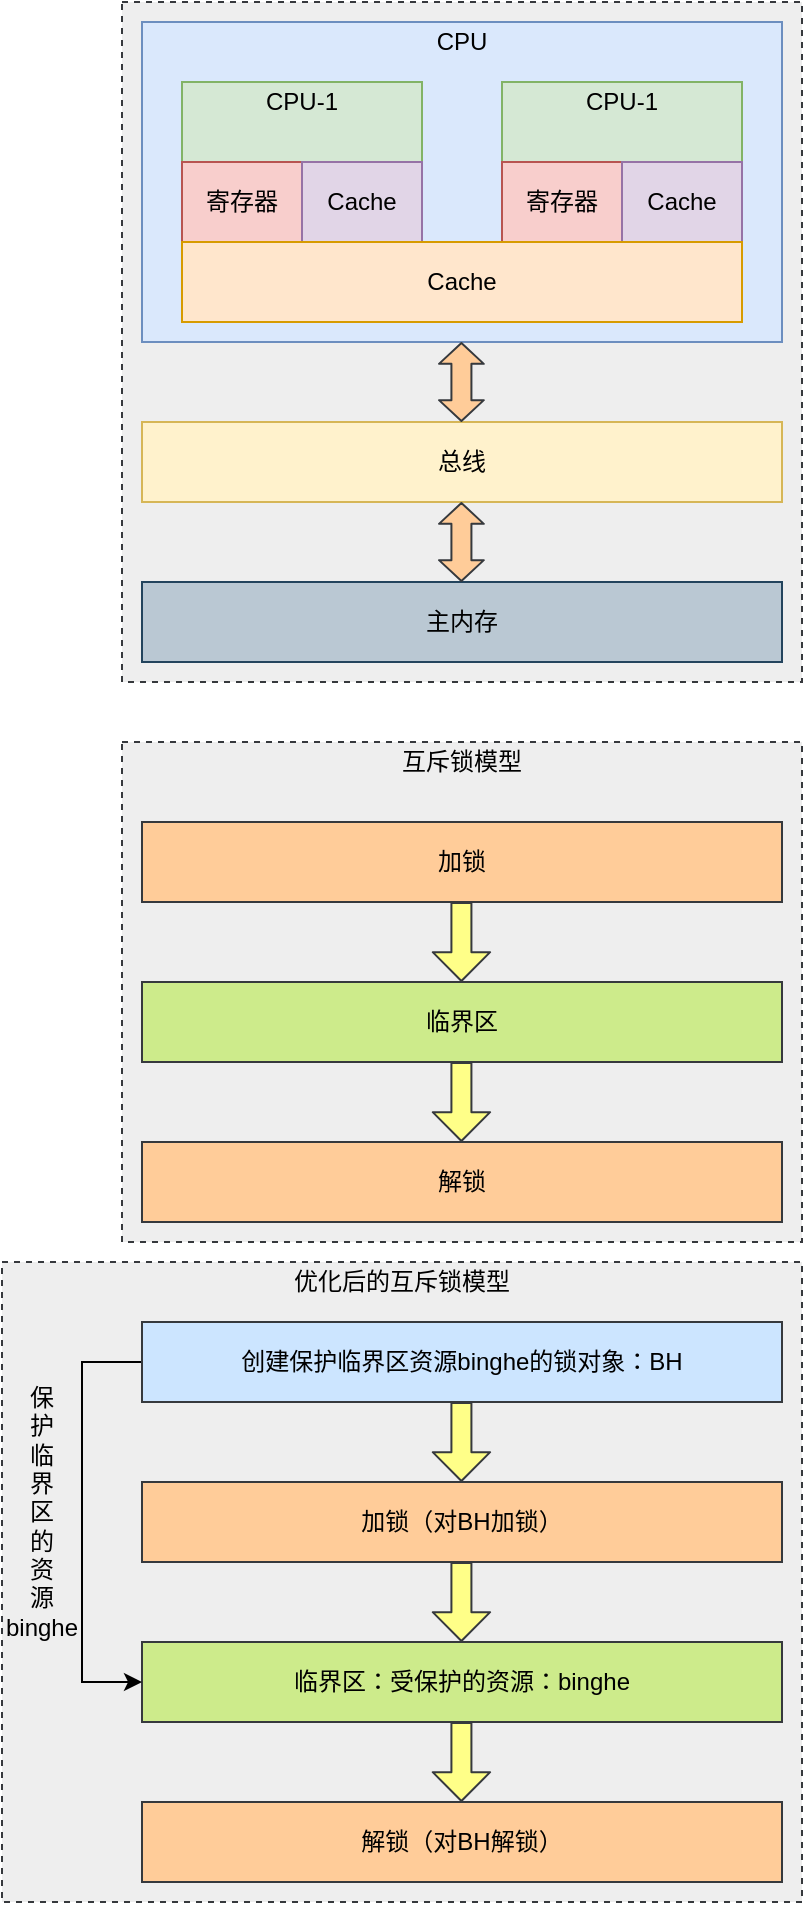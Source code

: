 <mxfile version="14.1.8" type="device"><diagram id="C5RBs43oDa-KdzZeNtuy" name="Page-1"><mxGraphModel dx="805" dy="462" grid="1" gridSize="10" guides="1" tooltips="1" connect="1" arrows="1" fold="1" page="1" pageScale="1" pageWidth="827" pageHeight="1169" math="0" shadow="0"><root><mxCell id="WIyWlLk6GJQsqaUBKTNV-0"/><mxCell id="WIyWlLk6GJQsqaUBKTNV-1" parent="WIyWlLk6GJQsqaUBKTNV-0"/><mxCell id="VORq2jyBsA4xunFS6R01-41" value="" style="rounded=0;whiteSpace=wrap;html=1;dashed=1;fillColor=#eeeeee;strokeColor=#36393d;" vertex="1" parent="WIyWlLk6GJQsqaUBKTNV-1"><mxGeometry x="150" y="150" width="340" height="340" as="geometry"/></mxCell><mxCell id="VORq2jyBsA4xunFS6R01-27" value="" style="rounded=0;whiteSpace=wrap;html=1;dashed=1;fillColor=#eeeeee;strokeColor=#36393d;" vertex="1" parent="WIyWlLk6GJQsqaUBKTNV-1"><mxGeometry x="150" y="520" width="340" height="250" as="geometry"/></mxCell><mxCell id="VORq2jyBsA4xunFS6R01-0" value="" style="rounded=0;whiteSpace=wrap;html=1;fillColor=#dae8fc;strokeColor=#6c8ebf;" vertex="1" parent="WIyWlLk6GJQsqaUBKTNV-1"><mxGeometry x="160" y="160" width="320" height="160" as="geometry"/></mxCell><mxCell id="VORq2jyBsA4xunFS6R01-1" value="" style="rounded=0;whiteSpace=wrap;html=1;fillColor=#d5e8d4;strokeColor=#82b366;" vertex="1" parent="WIyWlLk6GJQsqaUBKTNV-1"><mxGeometry x="180" y="190" width="120" height="80" as="geometry"/></mxCell><mxCell id="VORq2jyBsA4xunFS6R01-3" value="CPU" style="text;html=1;strokeColor=none;fillColor=none;align=center;verticalAlign=middle;whiteSpace=wrap;rounded=0;" vertex="1" parent="WIyWlLk6GJQsqaUBKTNV-1"><mxGeometry x="300" y="160" width="40" height="20" as="geometry"/></mxCell><mxCell id="VORq2jyBsA4xunFS6R01-4" value="CPU-1" style="text;html=1;strokeColor=none;fillColor=none;align=center;verticalAlign=middle;whiteSpace=wrap;rounded=0;" vertex="1" parent="WIyWlLk6GJQsqaUBKTNV-1"><mxGeometry x="220" y="190" width="40" height="20" as="geometry"/></mxCell><mxCell id="VORq2jyBsA4xunFS6R01-6" value="寄存器" style="rounded=0;whiteSpace=wrap;html=1;fillColor=#f8cecc;strokeColor=#b85450;" vertex="1" parent="WIyWlLk6GJQsqaUBKTNV-1"><mxGeometry x="180" y="230" width="60" height="40" as="geometry"/></mxCell><mxCell id="VORq2jyBsA4xunFS6R01-7" value="Cache" style="rounded=0;whiteSpace=wrap;html=1;fillColor=#e1d5e7;strokeColor=#9673a6;" vertex="1" parent="WIyWlLk6GJQsqaUBKTNV-1"><mxGeometry x="240" y="230" width="60" height="40" as="geometry"/></mxCell><mxCell id="VORq2jyBsA4xunFS6R01-12" value="" style="rounded=0;whiteSpace=wrap;html=1;fillColor=#d5e8d4;strokeColor=#82b366;" vertex="1" parent="WIyWlLk6GJQsqaUBKTNV-1"><mxGeometry x="340" y="190" width="120" height="80" as="geometry"/></mxCell><mxCell id="VORq2jyBsA4xunFS6R01-13" value="CPU-1" style="text;html=1;strokeColor=none;fillColor=none;align=center;verticalAlign=middle;whiteSpace=wrap;rounded=0;" vertex="1" parent="WIyWlLk6GJQsqaUBKTNV-1"><mxGeometry x="380" y="190" width="40" height="20" as="geometry"/></mxCell><mxCell id="VORq2jyBsA4xunFS6R01-14" value="寄存器" style="rounded=0;whiteSpace=wrap;html=1;fillColor=#f8cecc;strokeColor=#b85450;" vertex="1" parent="WIyWlLk6GJQsqaUBKTNV-1"><mxGeometry x="340" y="230" width="60" height="40" as="geometry"/></mxCell><mxCell id="VORq2jyBsA4xunFS6R01-15" value="Cache" style="rounded=0;whiteSpace=wrap;html=1;fillColor=#e1d5e7;strokeColor=#9673a6;" vertex="1" parent="WIyWlLk6GJQsqaUBKTNV-1"><mxGeometry x="400" y="230" width="60" height="40" as="geometry"/></mxCell><mxCell id="VORq2jyBsA4xunFS6R01-16" value="Cache" style="rounded=0;whiteSpace=wrap;html=1;fillColor=#ffe6cc;strokeColor=#d79b00;" vertex="1" parent="WIyWlLk6GJQsqaUBKTNV-1"><mxGeometry x="180" y="270" width="280" height="40" as="geometry"/></mxCell><mxCell id="VORq2jyBsA4xunFS6R01-17" value="总线" style="rounded=0;whiteSpace=wrap;html=1;fillColor=#fff2cc;strokeColor=#d6b656;" vertex="1" parent="WIyWlLk6GJQsqaUBKTNV-1"><mxGeometry x="160" y="360" width="320" height="40" as="geometry"/></mxCell><mxCell id="VORq2jyBsA4xunFS6R01-18" value="主内存" style="rounded=0;whiteSpace=wrap;html=1;fillColor=#bac8d3;strokeColor=#23445d;" vertex="1" parent="WIyWlLk6GJQsqaUBKTNV-1"><mxGeometry x="160" y="440" width="320" height="40" as="geometry"/></mxCell><mxCell id="VORq2jyBsA4xunFS6R01-19" value="" style="shape=flexArrow;endArrow=classic;startArrow=classic;html=1;endWidth=11.429;endSize=3.143;startWidth=11.429;startSize=3.143;fillColor=#ffcc99;strokeColor=#36393d;" edge="1" parent="WIyWlLk6GJQsqaUBKTNV-1"><mxGeometry width="50" height="50" relative="1" as="geometry"><mxPoint x="319.71" y="440" as="sourcePoint"/><mxPoint x="319.71" y="400" as="targetPoint"/></mxGeometry></mxCell><mxCell id="VORq2jyBsA4xunFS6R01-20" value="" style="shape=flexArrow;endArrow=classic;startArrow=classic;html=1;endWidth=11.429;endSize=3.143;startWidth=11.429;startSize=3.143;fillColor=#ffcc99;strokeColor=#36393d;" edge="1" parent="WIyWlLk6GJQsqaUBKTNV-1"><mxGeometry width="50" height="50" relative="1" as="geometry"><mxPoint x="319.71" y="360" as="sourcePoint"/><mxPoint x="319.71" y="320" as="targetPoint"/></mxGeometry></mxCell><mxCell id="VORq2jyBsA4xunFS6R01-21" value="加锁" style="rounded=0;whiteSpace=wrap;html=1;fillColor=#ffcc99;strokeColor=#36393d;" vertex="1" parent="WIyWlLk6GJQsqaUBKTNV-1"><mxGeometry x="160" y="560" width="320" height="40" as="geometry"/></mxCell><mxCell id="VORq2jyBsA4xunFS6R01-22" value="临界区" style="rounded=0;whiteSpace=wrap;html=1;fillColor=#cdeb8b;strokeColor=#36393d;" vertex="1" parent="WIyWlLk6GJQsqaUBKTNV-1"><mxGeometry x="160" y="640" width="320" height="40" as="geometry"/></mxCell><mxCell id="VORq2jyBsA4xunFS6R01-23" value="解锁" style="rounded=0;whiteSpace=wrap;html=1;fillColor=#ffcc99;strokeColor=#36393d;" vertex="1" parent="WIyWlLk6GJQsqaUBKTNV-1"><mxGeometry x="160" y="720" width="320" height="40" as="geometry"/></mxCell><mxCell id="VORq2jyBsA4xunFS6R01-24" value="" style="shape=flexArrow;endArrow=classic;html=1;endWidth=17.714;endSize=4.474;fillColor=#ffff88;strokeColor=#36393d;" edge="1" parent="WIyWlLk6GJQsqaUBKTNV-1"><mxGeometry width="50" height="50" relative="1" as="geometry"><mxPoint x="319.71" y="600" as="sourcePoint"/><mxPoint x="319.71" y="640" as="targetPoint"/></mxGeometry></mxCell><mxCell id="VORq2jyBsA4xunFS6R01-25" value="" style="shape=flexArrow;endArrow=classic;html=1;endWidth=17.714;endSize=4.474;fillColor=#ffff88;strokeColor=#36393d;" edge="1" parent="WIyWlLk6GJQsqaUBKTNV-1"><mxGeometry width="50" height="50" relative="1" as="geometry"><mxPoint x="319.71" y="680" as="sourcePoint"/><mxPoint x="319.71" y="720" as="targetPoint"/></mxGeometry></mxCell><mxCell id="VORq2jyBsA4xunFS6R01-28" value="互斥锁模型" style="text;html=1;strokeColor=none;fillColor=none;align=center;verticalAlign=middle;whiteSpace=wrap;rounded=0;dashed=1;" vertex="1" parent="WIyWlLk6GJQsqaUBKTNV-1"><mxGeometry x="285" y="520" width="70" height="20" as="geometry"/></mxCell><mxCell id="VORq2jyBsA4xunFS6R01-29" value="" style="rounded=0;whiteSpace=wrap;html=1;dashed=1;fillColor=#eeeeee;strokeColor=#36393d;" vertex="1" parent="WIyWlLk6GJQsqaUBKTNV-1"><mxGeometry x="90" y="780" width="400" height="320" as="geometry"/></mxCell><mxCell id="VORq2jyBsA4xunFS6R01-30" value="加锁（对BH加锁）" style="rounded=0;whiteSpace=wrap;html=1;fillColor=#ffcc99;strokeColor=#36393d;" vertex="1" parent="WIyWlLk6GJQsqaUBKTNV-1"><mxGeometry x="160" y="890" width="320" height="40" as="geometry"/></mxCell><mxCell id="VORq2jyBsA4xunFS6R01-31" value="临界区：受保护的资源：binghe" style="rounded=0;whiteSpace=wrap;html=1;fillColor=#cdeb8b;strokeColor=#36393d;" vertex="1" parent="WIyWlLk6GJQsqaUBKTNV-1"><mxGeometry x="160" y="970" width="320" height="40" as="geometry"/></mxCell><mxCell id="VORq2jyBsA4xunFS6R01-32" value="解锁（对BH解锁）" style="rounded=0;whiteSpace=wrap;html=1;fillColor=#ffcc99;strokeColor=#36393d;" vertex="1" parent="WIyWlLk6GJQsqaUBKTNV-1"><mxGeometry x="160" y="1050" width="320" height="40" as="geometry"/></mxCell><mxCell id="VORq2jyBsA4xunFS6R01-33" value="" style="shape=flexArrow;endArrow=classic;html=1;endWidth=17.714;endSize=4.474;fillColor=#ffff88;strokeColor=#36393d;" edge="1" parent="WIyWlLk6GJQsqaUBKTNV-1"><mxGeometry width="50" height="50" relative="1" as="geometry"><mxPoint x="319.71" y="930" as="sourcePoint"/><mxPoint x="319.71" y="970" as="targetPoint"/></mxGeometry></mxCell><mxCell id="VORq2jyBsA4xunFS6R01-34" value="" style="shape=flexArrow;endArrow=classic;html=1;endWidth=17.714;endSize=4.474;fillColor=#ffff88;strokeColor=#36393d;" edge="1" parent="WIyWlLk6GJQsqaUBKTNV-1"><mxGeometry width="50" height="50" relative="1" as="geometry"><mxPoint x="319.71" y="1010" as="sourcePoint"/><mxPoint x="319.71" y="1050" as="targetPoint"/></mxGeometry></mxCell><mxCell id="VORq2jyBsA4xunFS6R01-35" value="优化后的互斥锁模型" style="text;html=1;strokeColor=none;fillColor=none;align=center;verticalAlign=middle;whiteSpace=wrap;rounded=0;dashed=1;" vertex="1" parent="WIyWlLk6GJQsqaUBKTNV-1"><mxGeometry x="230" y="780" width="120" height="20" as="geometry"/></mxCell><mxCell id="VORq2jyBsA4xunFS6R01-38" style="edgeStyle=orthogonalEdgeStyle;rounded=0;orthogonalLoop=1;jettySize=auto;html=1;entryX=0;entryY=0.5;entryDx=0;entryDy=0;" edge="1" parent="WIyWlLk6GJQsqaUBKTNV-1" source="VORq2jyBsA4xunFS6R01-36" target="VORq2jyBsA4xunFS6R01-31"><mxGeometry relative="1" as="geometry"><Array as="points"><mxPoint x="130" y="830"/><mxPoint x="130" y="990"/></Array></mxGeometry></mxCell><mxCell id="VORq2jyBsA4xunFS6R01-36" value="创建保护临界区资源binghe的锁对象：BH" style="rounded=0;whiteSpace=wrap;html=1;fillColor=#cce5ff;strokeColor=#36393d;" vertex="1" parent="WIyWlLk6GJQsqaUBKTNV-1"><mxGeometry x="160" y="810" width="320" height="40" as="geometry"/></mxCell><mxCell id="VORq2jyBsA4xunFS6R01-37" value="" style="shape=flexArrow;endArrow=classic;html=1;endWidth=17.714;endSize=4.474;fillColor=#ffff88;strokeColor=#36393d;" edge="1" parent="WIyWlLk6GJQsqaUBKTNV-1"><mxGeometry width="50" height="50" relative="1" as="geometry"><mxPoint x="319.71" y="850" as="sourcePoint"/><mxPoint x="319.71" y="890" as="targetPoint"/></mxGeometry></mxCell><mxCell id="VORq2jyBsA4xunFS6R01-39" value="保&lt;br&gt;护&lt;br&gt;临&lt;br&gt;界&lt;br&gt;区&lt;br&gt;的&lt;br&gt;资&lt;br&gt;源&lt;br&gt;binghe" style="text;html=1;strokeColor=none;fillColor=none;align=center;verticalAlign=middle;whiteSpace=wrap;rounded=0;dashed=1;" vertex="1" parent="WIyWlLk6GJQsqaUBKTNV-1"><mxGeometry x="100" y="880" width="20" height="50" as="geometry"/></mxCell></root></mxGraphModel></diagram></mxfile>